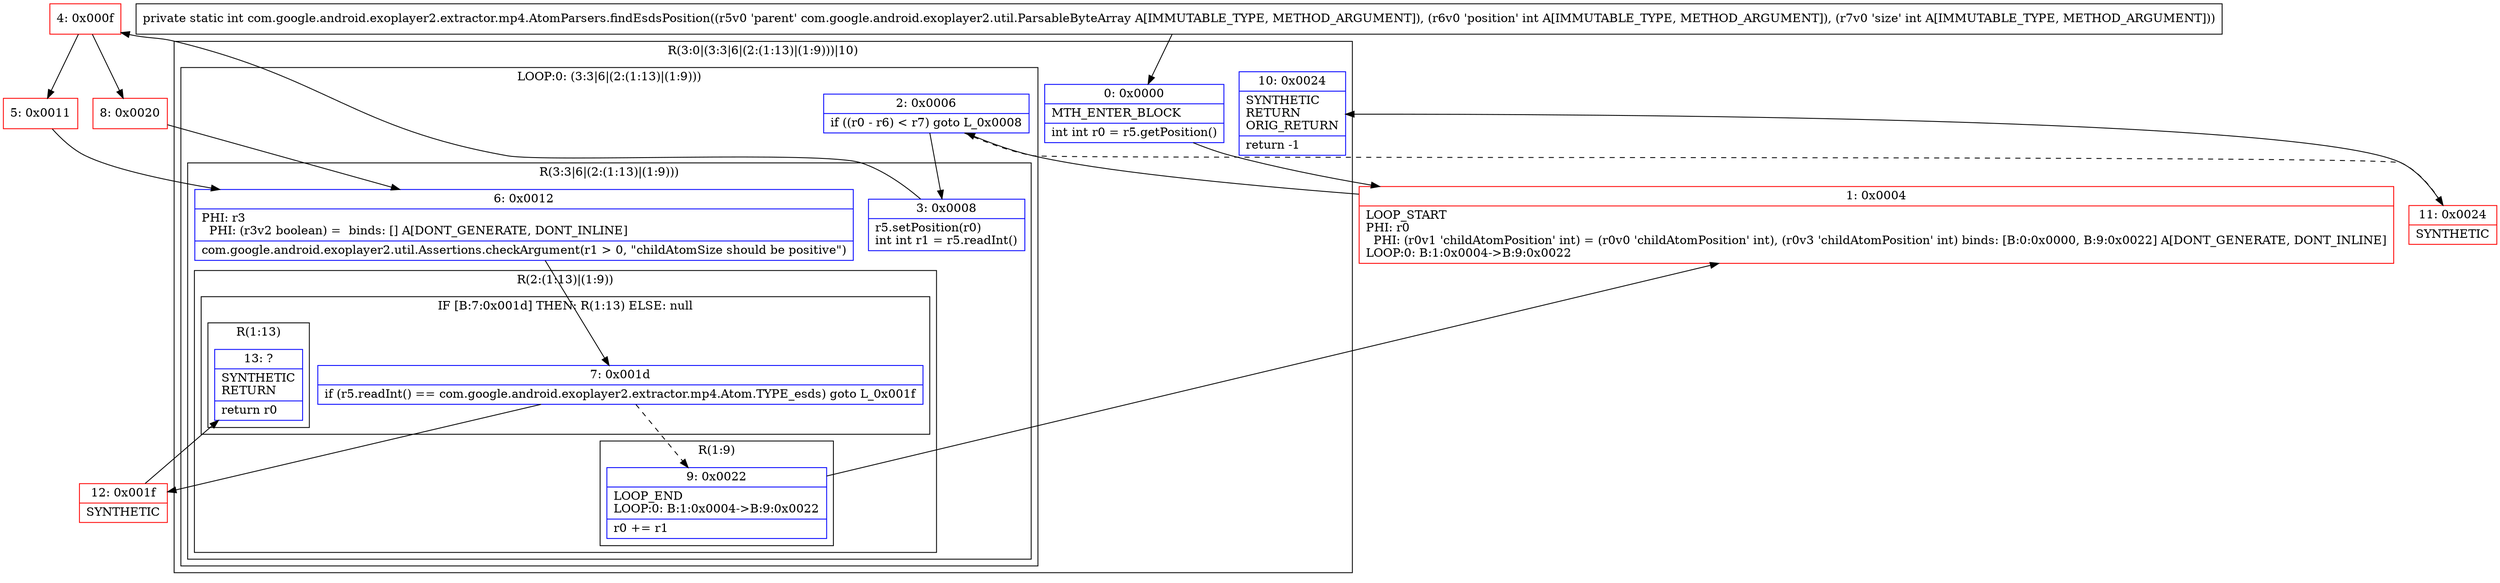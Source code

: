 digraph "CFG forcom.google.android.exoplayer2.extractor.mp4.AtomParsers.findEsdsPosition(Lcom\/google\/android\/exoplayer2\/util\/ParsableByteArray;II)I" {
subgraph cluster_Region_50449415 {
label = "R(3:0|(3:3|6|(2:(1:13)|(1:9)))|10)";
node [shape=record,color=blue];
Node_0 [shape=record,label="{0\:\ 0x0000|MTH_ENTER_BLOCK\l|int int r0 = r5.getPosition()\l}"];
subgraph cluster_LoopRegion_707752785 {
label = "LOOP:0: (3:3|6|(2:(1:13)|(1:9)))";
node [shape=record,color=blue];
Node_2 [shape=record,label="{2\:\ 0x0006|if ((r0 \- r6) \< r7) goto L_0x0008\l}"];
subgraph cluster_Region_1756006454 {
label = "R(3:3|6|(2:(1:13)|(1:9)))";
node [shape=record,color=blue];
Node_3 [shape=record,label="{3\:\ 0x0008|r5.setPosition(r0)\lint int r1 = r5.readInt()\l}"];
Node_6 [shape=record,label="{6\:\ 0x0012|PHI: r3 \l  PHI: (r3v2 boolean) =  binds: [] A[DONT_GENERATE, DONT_INLINE]\l|com.google.android.exoplayer2.util.Assertions.checkArgument(r1 \> 0, \"childAtomSize should be positive\")\l}"];
subgraph cluster_Region_566875487 {
label = "R(2:(1:13)|(1:9))";
node [shape=record,color=blue];
subgraph cluster_IfRegion_884427578 {
label = "IF [B:7:0x001d] THEN: R(1:13) ELSE: null";
node [shape=record,color=blue];
Node_7 [shape=record,label="{7\:\ 0x001d|if (r5.readInt() == com.google.android.exoplayer2.extractor.mp4.Atom.TYPE_esds) goto L_0x001f\l}"];
subgraph cluster_Region_1707475152 {
label = "R(1:13)";
node [shape=record,color=blue];
Node_13 [shape=record,label="{13\:\ ?|SYNTHETIC\lRETURN\l|return r0\l}"];
}
}
subgraph cluster_Region_966974097 {
label = "R(1:9)";
node [shape=record,color=blue];
Node_9 [shape=record,label="{9\:\ 0x0022|LOOP_END\lLOOP:0: B:1:0x0004\-\>B:9:0x0022\l|r0 += r1\l}"];
}
}
}
}
Node_10 [shape=record,label="{10\:\ 0x0024|SYNTHETIC\lRETURN\lORIG_RETURN\l|return \-1\l}"];
}
Node_1 [shape=record,color=red,label="{1\:\ 0x0004|LOOP_START\lPHI: r0 \l  PHI: (r0v1 'childAtomPosition' int) = (r0v0 'childAtomPosition' int), (r0v3 'childAtomPosition' int) binds: [B:0:0x0000, B:9:0x0022] A[DONT_GENERATE, DONT_INLINE]\lLOOP:0: B:1:0x0004\-\>B:9:0x0022\l}"];
Node_4 [shape=record,color=red,label="{4\:\ 0x000f}"];
Node_5 [shape=record,color=red,label="{5\:\ 0x0011}"];
Node_8 [shape=record,color=red,label="{8\:\ 0x0020}"];
Node_11 [shape=record,color=red,label="{11\:\ 0x0024|SYNTHETIC\l}"];
Node_12 [shape=record,color=red,label="{12\:\ 0x001f|SYNTHETIC\l}"];
MethodNode[shape=record,label="{private static int com.google.android.exoplayer2.extractor.mp4.AtomParsers.findEsdsPosition((r5v0 'parent' com.google.android.exoplayer2.util.ParsableByteArray A[IMMUTABLE_TYPE, METHOD_ARGUMENT]), (r6v0 'position' int A[IMMUTABLE_TYPE, METHOD_ARGUMENT]), (r7v0 'size' int A[IMMUTABLE_TYPE, METHOD_ARGUMENT])) }"];
MethodNode -> Node_0;
Node_0 -> Node_1;
Node_2 -> Node_3;
Node_2 -> Node_11[style=dashed];
Node_3 -> Node_4;
Node_6 -> Node_7;
Node_7 -> Node_9[style=dashed];
Node_7 -> Node_12;
Node_9 -> Node_1;
Node_1 -> Node_2;
Node_4 -> Node_5;
Node_4 -> Node_8;
Node_5 -> Node_6;
Node_8 -> Node_6;
Node_11 -> Node_10;
Node_12 -> Node_13;
}

